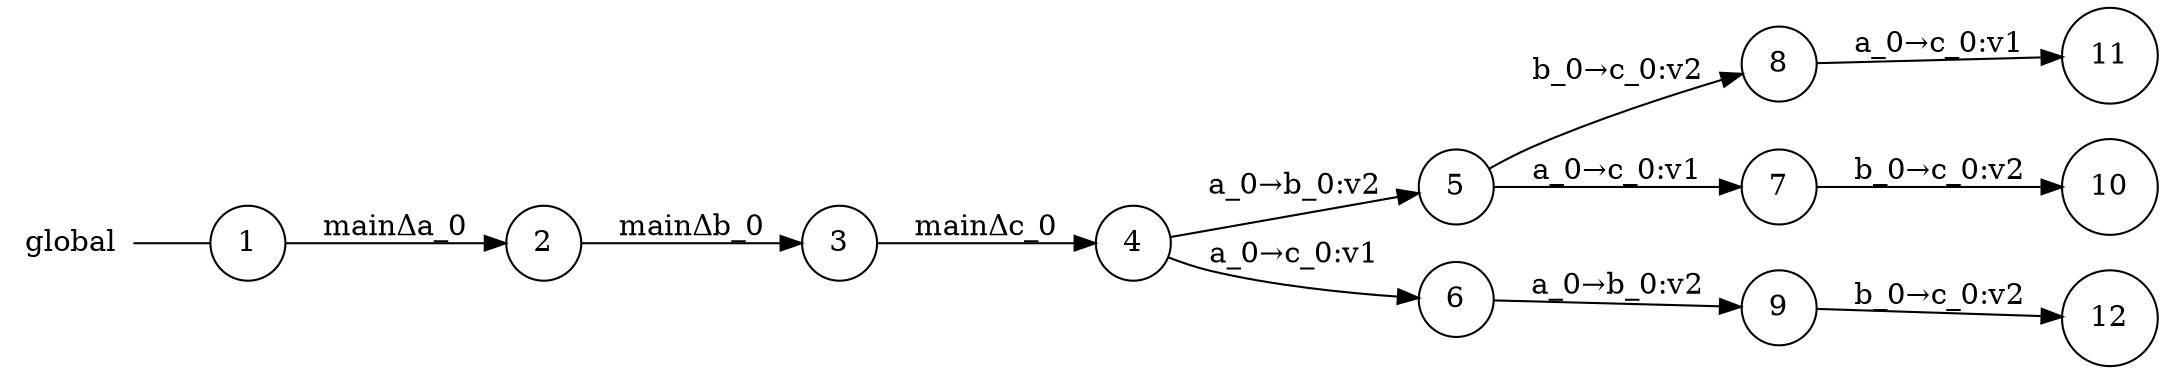 digraph global {
	rankdir="LR";
	n_0 [label="global", shape="plaintext"];
	n_1 [id="5", shape=circle, label="5"];
	n_2 [id="12", shape=circle, label="12"];
	n_3 [id="11", shape=circle, label="11"];
	n_4 [id="6", shape=circle, label="6"];
	n_5 [id="10", shape=circle, label="10"];
	n_6 [id="1", shape=circle, label="1"];
	n_0 -> n_6 [arrowhead=none];
	n_7 [id="9", shape=circle, label="9"];
	n_8 [id="2", shape=circle, label="2"];
	n_9 [id="8", shape=circle, label="8"];
	n_10 [id="4", shape=circle, label="4"];
	n_11 [id="7", shape=circle, label="7"];
	n_12 [id="3", shape=circle, label="3"];

	n_8 -> n_12 [id="[$e|1]", label="mainΔb_0"];
	n_1 -> n_9 [id="[$e|6]", label="b_0→c_0:v2"];
	n_1 -> n_11 [id="[$e|5]", label="a_0→c_0:v1"];
	n_9 -> n_3 [id="[$e|9]", label="a_0→c_0:v1"];
	n_10 -> n_1 [id="[$e|3]", label="a_0→b_0:v2"];
	n_10 -> n_4 [id="[$e|4]", label="a_0→c_0:v1"];
	n_7 -> n_2 [id="[$e|10]", label="b_0→c_0:v2"];
	n_11 -> n_5 [id="[$e|8]", label="b_0→c_0:v2"];
	n_6 -> n_8 [id="[$e|0]", label="mainΔa_0"];
	n_12 -> n_10 [id="[$e|2]", label="mainΔc_0"];
	n_4 -> n_7 [id="[$e|7]", label="a_0→b_0:v2"];
}
